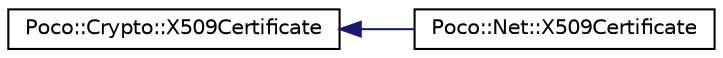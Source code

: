 digraph "Graphical Class Hierarchy"
{
 // LATEX_PDF_SIZE
  edge [fontname="Helvetica",fontsize="10",labelfontname="Helvetica",labelfontsize="10"];
  node [fontname="Helvetica",fontsize="10",shape=record];
  rankdir="LR";
  Node0 [label="Poco::Crypto::X509Certificate",height=0.2,width=0.4,color="black", fillcolor="white", style="filled",URL="$classPoco_1_1Crypto_1_1X509Certificate.html",tooltip="This class represents a X509 Certificate."];
  Node0 -> Node1 [dir="back",color="midnightblue",fontsize="10",style="solid",fontname="Helvetica"];
  Node1 [label="Poco::Net::X509Certificate",height=0.2,width=0.4,color="black", fillcolor="white", style="filled",URL="$classPoco_1_1Net_1_1X509Certificate.html",tooltip=" "];
}
